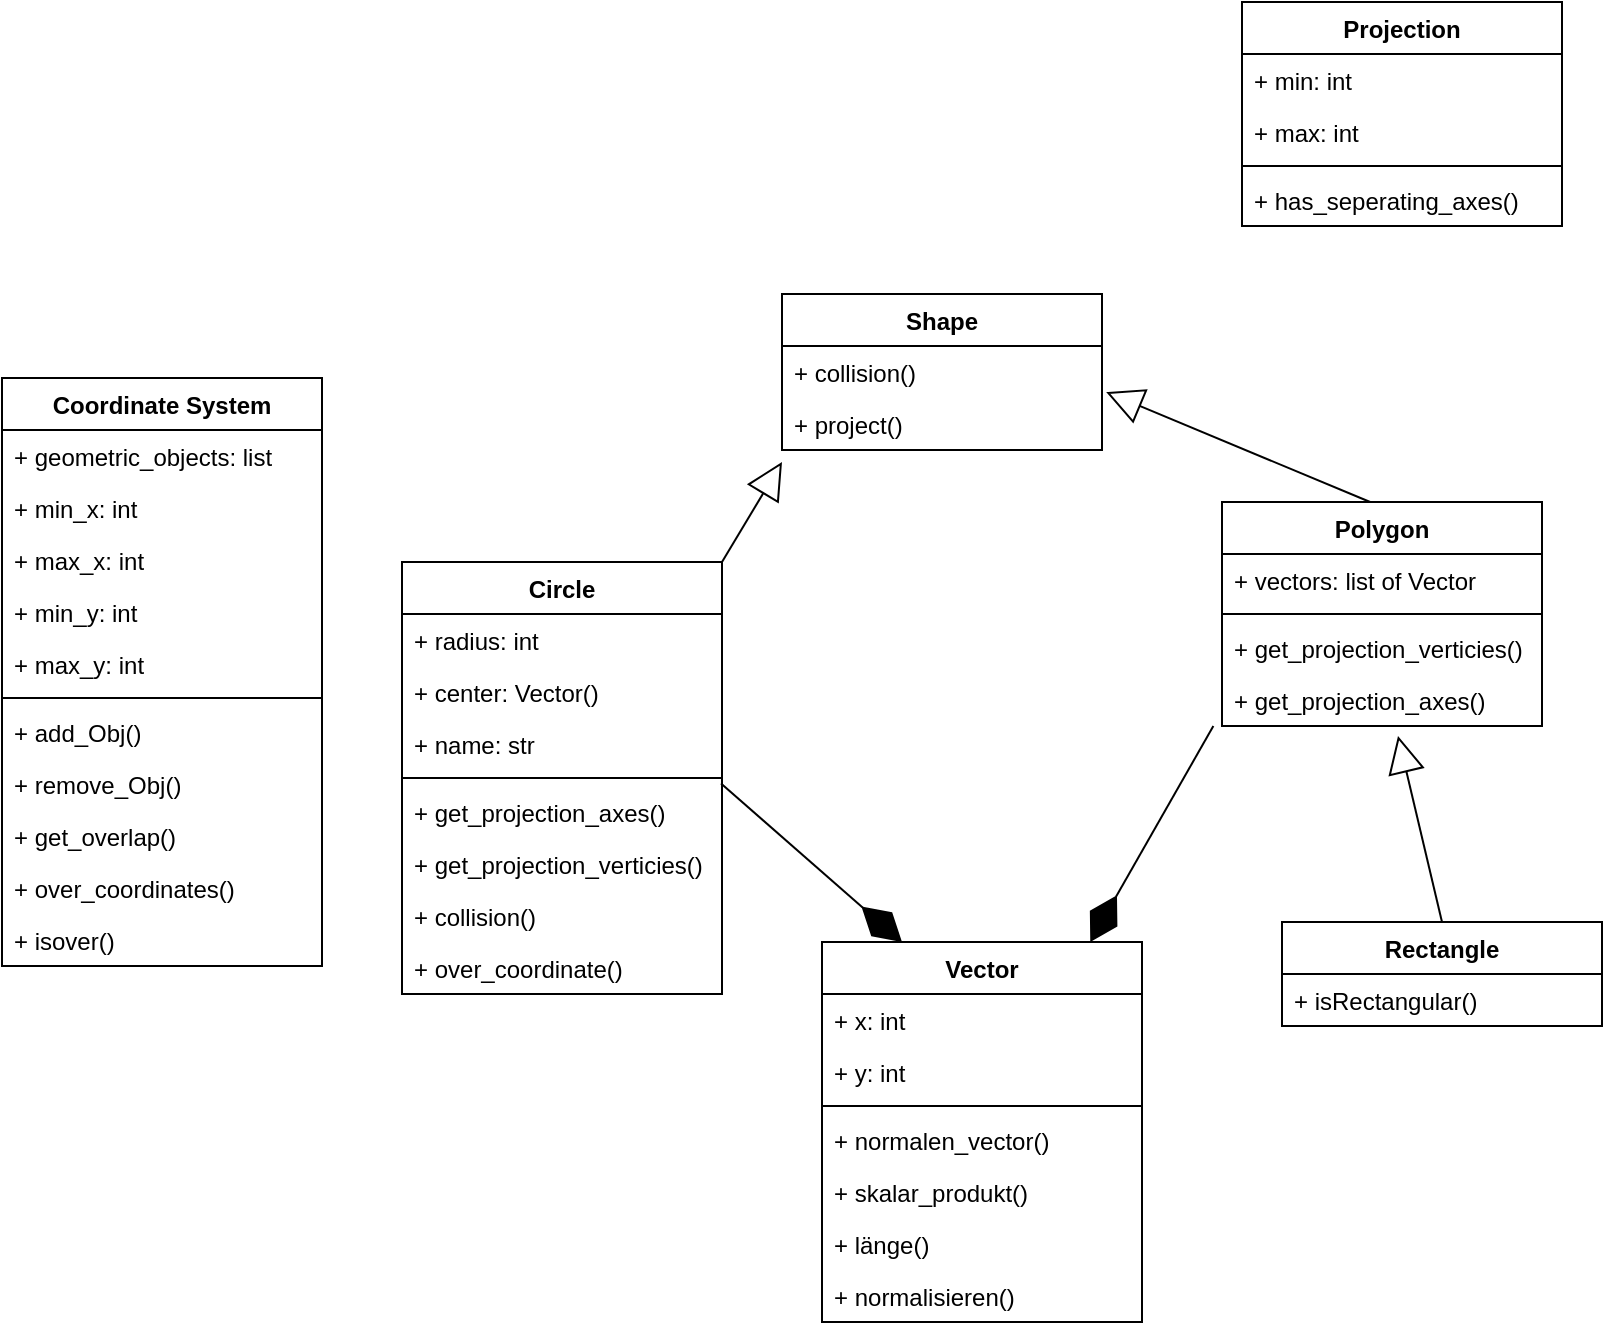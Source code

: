 <mxfile version="20.8.5" type="device"><diagram id="fFzcmTkqfuvZxR9Li3QF" name="Page-1"><mxGraphModel dx="993" dy="488" grid="1" gridSize="10" guides="1" tooltips="1" connect="1" arrows="1" fold="1" page="1" pageScale="1" pageWidth="850" pageHeight="1100" math="0" shadow="0"><root><mxCell id="0"/><mxCell id="1" parent="0"/><mxCell id="L7t41R3XYdIc8wq55lKc-19" value="Vector" style="swimlane;fontStyle=1;align=center;verticalAlign=top;childLayout=stackLayout;horizontal=1;startSize=26;horizontalStack=0;resizeParent=1;resizeParentMax=0;resizeLast=0;collapsible=1;marginBottom=0;" vertex="1" parent="1"><mxGeometry x="440" y="490" width="160" height="190" as="geometry"/></mxCell><mxCell id="L7t41R3XYdIc8wq55lKc-20" value="+ x: int" style="text;strokeColor=none;fillColor=none;align=left;verticalAlign=top;spacingLeft=4;spacingRight=4;overflow=hidden;rotatable=0;points=[[0,0.5],[1,0.5]];portConstraint=eastwest;" vertex="1" parent="L7t41R3XYdIc8wq55lKc-19"><mxGeometry y="26" width="160" height="26" as="geometry"/></mxCell><mxCell id="L7t41R3XYdIc8wq55lKc-22" value="+ y: int" style="text;strokeColor=none;fillColor=none;align=left;verticalAlign=top;spacingLeft=4;spacingRight=4;overflow=hidden;rotatable=0;points=[[0,0.5],[1,0.5]];portConstraint=eastwest;" vertex="1" parent="L7t41R3XYdIc8wq55lKc-19"><mxGeometry y="52" width="160" height="26" as="geometry"/></mxCell><mxCell id="L7t41R3XYdIc8wq55lKc-21" value="" style="line;strokeWidth=1;fillColor=none;align=left;verticalAlign=middle;spacingTop=-1;spacingLeft=3;spacingRight=3;rotatable=0;labelPosition=right;points=[];portConstraint=eastwest;strokeColor=inherit;" vertex="1" parent="L7t41R3XYdIc8wq55lKc-19"><mxGeometry y="78" width="160" height="8" as="geometry"/></mxCell><mxCell id="L7t41R3XYdIc8wq55lKc-67" value="+ normalen_vector()&#xA;" style="text;strokeColor=none;fillColor=none;align=left;verticalAlign=top;spacingLeft=4;spacingRight=4;overflow=hidden;rotatable=0;points=[[0,0.5],[1,0.5]];portConstraint=eastwest;" vertex="1" parent="L7t41R3XYdIc8wq55lKc-19"><mxGeometry y="86" width="160" height="26" as="geometry"/></mxCell><mxCell id="L7t41R3XYdIc8wq55lKc-70" value="+ skalar_produkt()" style="text;strokeColor=none;fillColor=none;align=left;verticalAlign=top;spacingLeft=4;spacingRight=4;overflow=hidden;rotatable=0;points=[[0,0.5],[1,0.5]];portConstraint=eastwest;" vertex="1" parent="L7t41R3XYdIc8wq55lKc-19"><mxGeometry y="112" width="160" height="26" as="geometry"/></mxCell><mxCell id="L7t41R3XYdIc8wq55lKc-71" value="+ länge()" style="text;strokeColor=none;fillColor=none;align=left;verticalAlign=top;spacingLeft=4;spacingRight=4;overflow=hidden;rotatable=0;points=[[0,0.5],[1,0.5]];portConstraint=eastwest;" vertex="1" parent="L7t41R3XYdIc8wq55lKc-19"><mxGeometry y="138" width="160" height="26" as="geometry"/></mxCell><mxCell id="L7t41R3XYdIc8wq55lKc-72" value="+ normalisieren()" style="text;strokeColor=none;fillColor=none;align=left;verticalAlign=top;spacingLeft=4;spacingRight=4;overflow=hidden;rotatable=0;points=[[0,0.5],[1,0.5]];portConstraint=eastwest;" vertex="1" parent="L7t41R3XYdIc8wq55lKc-19"><mxGeometry y="164" width="160" height="26" as="geometry"/></mxCell><mxCell id="L7t41R3XYdIc8wq55lKc-23" value="Coordinate System" style="swimlane;fontStyle=1;align=center;verticalAlign=top;childLayout=stackLayout;horizontal=1;startSize=26;horizontalStack=0;resizeParent=1;resizeParentMax=0;resizeLast=0;collapsible=1;marginBottom=0;" vertex="1" parent="1"><mxGeometry x="30" y="208" width="160" height="294" as="geometry"/></mxCell><mxCell id="L7t41R3XYdIc8wq55lKc-24" value="+ geometric_objects: list" style="text;strokeColor=none;fillColor=none;align=left;verticalAlign=top;spacingLeft=4;spacingRight=4;overflow=hidden;rotatable=0;points=[[0,0.5],[1,0.5]];portConstraint=eastwest;" vertex="1" parent="L7t41R3XYdIc8wq55lKc-23"><mxGeometry y="26" width="160" height="26" as="geometry"/></mxCell><mxCell id="L7t41R3XYdIc8wq55lKc-26" value="+ min_x: int" style="text;strokeColor=none;fillColor=none;align=left;verticalAlign=top;spacingLeft=4;spacingRight=4;overflow=hidden;rotatable=0;points=[[0,0.5],[1,0.5]];portConstraint=eastwest;" vertex="1" parent="L7t41R3XYdIc8wq55lKc-23"><mxGeometry y="52" width="160" height="26" as="geometry"/></mxCell><mxCell id="L7t41R3XYdIc8wq55lKc-90" value="+ max_x: int" style="text;strokeColor=none;fillColor=none;align=left;verticalAlign=top;spacingLeft=4;spacingRight=4;overflow=hidden;rotatable=0;points=[[0,0.5],[1,0.5]];portConstraint=eastwest;" vertex="1" parent="L7t41R3XYdIc8wq55lKc-23"><mxGeometry y="78" width="160" height="26" as="geometry"/></mxCell><mxCell id="L7t41R3XYdIc8wq55lKc-92" value="+ min_y: int" style="text;strokeColor=none;fillColor=none;align=left;verticalAlign=top;spacingLeft=4;spacingRight=4;overflow=hidden;rotatable=0;points=[[0,0.5],[1,0.5]];portConstraint=eastwest;" vertex="1" parent="L7t41R3XYdIc8wq55lKc-23"><mxGeometry y="104" width="160" height="26" as="geometry"/></mxCell><mxCell id="L7t41R3XYdIc8wq55lKc-94" value="+ max_y: int" style="text;strokeColor=none;fillColor=none;align=left;verticalAlign=top;spacingLeft=4;spacingRight=4;overflow=hidden;rotatable=0;points=[[0,0.5],[1,0.5]];portConstraint=eastwest;" vertex="1" parent="L7t41R3XYdIc8wq55lKc-23"><mxGeometry y="130" width="160" height="26" as="geometry"/></mxCell><mxCell id="L7t41R3XYdIc8wq55lKc-25" value="" style="line;strokeWidth=1;fillColor=none;align=left;verticalAlign=middle;spacingTop=-1;spacingLeft=3;spacingRight=3;rotatable=0;labelPosition=right;points=[];portConstraint=eastwest;strokeColor=inherit;" vertex="1" parent="L7t41R3XYdIc8wq55lKc-23"><mxGeometry y="156" width="160" height="8" as="geometry"/></mxCell><mxCell id="L7t41R3XYdIc8wq55lKc-95" value="+ add_Obj()" style="text;strokeColor=none;fillColor=none;align=left;verticalAlign=top;spacingLeft=4;spacingRight=4;overflow=hidden;rotatable=0;points=[[0,0.5],[1,0.5]];portConstraint=eastwest;" vertex="1" parent="L7t41R3XYdIc8wq55lKc-23"><mxGeometry y="164" width="160" height="26" as="geometry"/></mxCell><mxCell id="L7t41R3XYdIc8wq55lKc-96" value="+ remove_Obj()" style="text;strokeColor=none;fillColor=none;align=left;verticalAlign=top;spacingLeft=4;spacingRight=4;overflow=hidden;rotatable=0;points=[[0,0.5],[1,0.5]];portConstraint=eastwest;" vertex="1" parent="L7t41R3XYdIc8wq55lKc-23"><mxGeometry y="190" width="160" height="26" as="geometry"/></mxCell><mxCell id="L7t41R3XYdIc8wq55lKc-97" value="+ get_overlap()" style="text;strokeColor=none;fillColor=none;align=left;verticalAlign=top;spacingLeft=4;spacingRight=4;overflow=hidden;rotatable=0;points=[[0,0.5],[1,0.5]];portConstraint=eastwest;" vertex="1" parent="L7t41R3XYdIc8wq55lKc-23"><mxGeometry y="216" width="160" height="26" as="geometry"/></mxCell><mxCell id="L7t41R3XYdIc8wq55lKc-98" value="+ over_coordinates()" style="text;strokeColor=none;fillColor=none;align=left;verticalAlign=top;spacingLeft=4;spacingRight=4;overflow=hidden;rotatable=0;points=[[0,0.5],[1,0.5]];portConstraint=eastwest;" vertex="1" parent="L7t41R3XYdIc8wq55lKc-23"><mxGeometry y="242" width="160" height="26" as="geometry"/></mxCell><mxCell id="L7t41R3XYdIc8wq55lKc-99" value="+ isover()" style="text;strokeColor=none;fillColor=none;align=left;verticalAlign=top;spacingLeft=4;spacingRight=4;overflow=hidden;rotatable=0;points=[[0,0.5],[1,0.5]];portConstraint=eastwest;" vertex="1" parent="L7t41R3XYdIc8wq55lKc-23"><mxGeometry y="268" width="160" height="26" as="geometry"/></mxCell><mxCell id="L7t41R3XYdIc8wq55lKc-27" value="Shape" style="swimlane;fontStyle=1;align=center;verticalAlign=top;childLayout=stackLayout;horizontal=1;startSize=26;horizontalStack=0;resizeParent=1;resizeParentMax=0;resizeLast=0;collapsible=1;marginBottom=0;" vertex="1" parent="1"><mxGeometry x="420" y="166" width="160" height="78" as="geometry"/></mxCell><mxCell id="L7t41R3XYdIc8wq55lKc-30" value="+ collision()" style="text;strokeColor=none;fillColor=none;align=left;verticalAlign=top;spacingLeft=4;spacingRight=4;overflow=hidden;rotatable=0;points=[[0,0.5],[1,0.5]];portConstraint=eastwest;" vertex="1" parent="L7t41R3XYdIc8wq55lKc-27"><mxGeometry y="26" width="160" height="26" as="geometry"/></mxCell><mxCell id="L7t41R3XYdIc8wq55lKc-88" value="+ project()" style="text;strokeColor=none;fillColor=none;align=left;verticalAlign=top;spacingLeft=4;spacingRight=4;overflow=hidden;rotatable=0;points=[[0,0.5],[1,0.5]];portConstraint=eastwest;" vertex="1" parent="L7t41R3XYdIc8wq55lKc-27"><mxGeometry y="52" width="160" height="26" as="geometry"/></mxCell><mxCell id="L7t41R3XYdIc8wq55lKc-31" value="Polygon" style="swimlane;fontStyle=1;align=center;verticalAlign=top;childLayout=stackLayout;horizontal=1;startSize=26;horizontalStack=0;resizeParent=1;resizeParentMax=0;resizeLast=0;collapsible=1;marginBottom=0;" vertex="1" parent="1"><mxGeometry x="640" y="270" width="160" height="112" as="geometry"/></mxCell><mxCell id="L7t41R3XYdIc8wq55lKc-32" value="+ vectors: list of Vector" style="text;strokeColor=none;fillColor=none;align=left;verticalAlign=top;spacingLeft=4;spacingRight=4;overflow=hidden;rotatable=0;points=[[0,0.5],[1,0.5]];portConstraint=eastwest;" vertex="1" parent="L7t41R3XYdIc8wq55lKc-31"><mxGeometry y="26" width="160" height="26" as="geometry"/></mxCell><mxCell id="L7t41R3XYdIc8wq55lKc-33" value="" style="line;strokeWidth=1;fillColor=none;align=left;verticalAlign=middle;spacingTop=-1;spacingLeft=3;spacingRight=3;rotatable=0;labelPosition=right;points=[];portConstraint=eastwest;strokeColor=inherit;" vertex="1" parent="L7t41R3XYdIc8wq55lKc-31"><mxGeometry y="52" width="160" height="8" as="geometry"/></mxCell><mxCell id="L7t41R3XYdIc8wq55lKc-34" value="+ get_projection_verticies()" style="text;strokeColor=none;fillColor=none;align=left;verticalAlign=top;spacingLeft=4;spacingRight=4;overflow=hidden;rotatable=0;points=[[0,0.5],[1,0.5]];portConstraint=eastwest;" vertex="1" parent="L7t41R3XYdIc8wq55lKc-31"><mxGeometry y="60" width="160" height="26" as="geometry"/></mxCell><mxCell id="L7t41R3XYdIc8wq55lKc-82" value="+ get_projection_axes()" style="text;strokeColor=none;fillColor=none;align=left;verticalAlign=top;spacingLeft=4;spacingRight=4;overflow=hidden;rotatable=0;points=[[0,0.5],[1,0.5]];portConstraint=eastwest;" vertex="1" parent="L7t41R3XYdIc8wq55lKc-31"><mxGeometry y="86" width="160" height="26" as="geometry"/></mxCell><mxCell id="L7t41R3XYdIc8wq55lKc-35" value="Rectangle" style="swimlane;fontStyle=1;align=center;verticalAlign=top;childLayout=stackLayout;horizontal=1;startSize=26;horizontalStack=0;resizeParent=1;resizeParentMax=0;resizeLast=0;collapsible=1;marginBottom=0;" vertex="1" parent="1"><mxGeometry x="670" y="480" width="160" height="52" as="geometry"/></mxCell><mxCell id="L7t41R3XYdIc8wq55lKc-38" value="+ isRectangular()" style="text;strokeColor=none;fillColor=none;align=left;verticalAlign=top;spacingLeft=4;spacingRight=4;overflow=hidden;rotatable=0;points=[[0,0.5],[1,0.5]];portConstraint=eastwest;" vertex="1" parent="L7t41R3XYdIc8wq55lKc-35"><mxGeometry y="26" width="160" height="26" as="geometry"/></mxCell><mxCell id="L7t41R3XYdIc8wq55lKc-39" value="Circle" style="swimlane;fontStyle=1;align=center;verticalAlign=top;childLayout=stackLayout;horizontal=1;startSize=26;horizontalStack=0;resizeParent=1;resizeParentMax=0;resizeLast=0;collapsible=1;marginBottom=0;" vertex="1" parent="1"><mxGeometry x="230" y="300" width="160" height="216" as="geometry"/></mxCell><mxCell id="L7t41R3XYdIc8wq55lKc-73" value="+ radius: int" style="text;strokeColor=none;fillColor=none;align=left;verticalAlign=top;spacingLeft=4;spacingRight=4;overflow=hidden;rotatable=0;points=[[0,0.5],[1,0.5]];portConstraint=eastwest;" vertex="1" parent="L7t41R3XYdIc8wq55lKc-39"><mxGeometry y="26" width="160" height="26" as="geometry"/></mxCell><mxCell id="L7t41R3XYdIc8wq55lKc-42" value="+ center: Vector()" style="text;strokeColor=none;fillColor=none;align=left;verticalAlign=top;spacingLeft=4;spacingRight=4;overflow=hidden;rotatable=0;points=[[0,0.5],[1,0.5]];portConstraint=eastwest;" vertex="1" parent="L7t41R3XYdIc8wq55lKc-39"><mxGeometry y="52" width="160" height="26" as="geometry"/></mxCell><mxCell id="L7t41R3XYdIc8wq55lKc-85" value="+ name: str" style="text;strokeColor=none;fillColor=none;align=left;verticalAlign=top;spacingLeft=4;spacingRight=4;overflow=hidden;rotatable=0;points=[[0,0.5],[1,0.5]];portConstraint=eastwest;" vertex="1" parent="L7t41R3XYdIc8wq55lKc-39"><mxGeometry y="78" width="160" height="26" as="geometry"/></mxCell><mxCell id="L7t41R3XYdIc8wq55lKc-41" value="" style="line;strokeWidth=1;fillColor=none;align=left;verticalAlign=middle;spacingTop=-1;spacingLeft=3;spacingRight=3;rotatable=0;labelPosition=right;points=[];portConstraint=eastwest;strokeColor=inherit;" vertex="1" parent="L7t41R3XYdIc8wq55lKc-39"><mxGeometry y="104" width="160" height="8" as="geometry"/></mxCell><mxCell id="L7t41R3XYdIc8wq55lKc-77" value="+ get_projection_axes()" style="text;strokeColor=none;fillColor=none;align=left;verticalAlign=top;spacingLeft=4;spacingRight=4;overflow=hidden;rotatable=0;points=[[0,0.5],[1,0.5]];portConstraint=eastwest;" vertex="1" parent="L7t41R3XYdIc8wq55lKc-39"><mxGeometry y="112" width="160" height="26" as="geometry"/></mxCell><mxCell id="L7t41R3XYdIc8wq55lKc-74" value="+ get_projection_verticies()" style="text;strokeColor=none;fillColor=none;align=left;verticalAlign=top;spacingLeft=4;spacingRight=4;overflow=hidden;rotatable=0;points=[[0,0.5],[1,0.5]];portConstraint=eastwest;" vertex="1" parent="L7t41R3XYdIc8wq55lKc-39"><mxGeometry y="138" width="160" height="26" as="geometry"/></mxCell><mxCell id="L7t41R3XYdIc8wq55lKc-75" value="+ collision()" style="text;strokeColor=none;fillColor=none;align=left;verticalAlign=top;spacingLeft=4;spacingRight=4;overflow=hidden;rotatable=0;points=[[0,0.5],[1,0.5]];portConstraint=eastwest;" vertex="1" parent="L7t41R3XYdIc8wq55lKc-39"><mxGeometry y="164" width="160" height="26" as="geometry"/></mxCell><mxCell id="L7t41R3XYdIc8wq55lKc-76" value="+ over_coordinate()" style="text;strokeColor=none;fillColor=none;align=left;verticalAlign=top;spacingLeft=4;spacingRight=4;overflow=hidden;rotatable=0;points=[[0,0.5],[1,0.5]];portConstraint=eastwest;" vertex="1" parent="L7t41R3XYdIc8wq55lKc-39"><mxGeometry y="190" width="160" height="26" as="geometry"/></mxCell><mxCell id="L7t41R3XYdIc8wq55lKc-43" value="Projection" style="swimlane;fontStyle=1;align=center;verticalAlign=top;childLayout=stackLayout;horizontal=1;startSize=26;horizontalStack=0;resizeParent=1;resizeParentMax=0;resizeLast=0;collapsible=1;marginBottom=0;" vertex="1" parent="1"><mxGeometry x="650" y="20" width="160" height="112" as="geometry"/></mxCell><mxCell id="L7t41R3XYdIc8wq55lKc-44" value="+ min: int" style="text;strokeColor=none;fillColor=none;align=left;verticalAlign=top;spacingLeft=4;spacingRight=4;overflow=hidden;rotatable=0;points=[[0,0.5],[1,0.5]];portConstraint=eastwest;" vertex="1" parent="L7t41R3XYdIc8wq55lKc-43"><mxGeometry y="26" width="160" height="26" as="geometry"/></mxCell><mxCell id="L7t41R3XYdIc8wq55lKc-46" value="+ max: int" style="text;strokeColor=none;fillColor=none;align=left;verticalAlign=top;spacingLeft=4;spacingRight=4;overflow=hidden;rotatable=0;points=[[0,0.5],[1,0.5]];portConstraint=eastwest;" vertex="1" parent="L7t41R3XYdIc8wq55lKc-43"><mxGeometry y="52" width="160" height="26" as="geometry"/></mxCell><mxCell id="L7t41R3XYdIc8wq55lKc-45" value="" style="line;strokeWidth=1;fillColor=none;align=left;verticalAlign=middle;spacingTop=-1;spacingLeft=3;spacingRight=3;rotatable=0;labelPosition=right;points=[];portConstraint=eastwest;strokeColor=inherit;" vertex="1" parent="L7t41R3XYdIc8wq55lKc-43"><mxGeometry y="78" width="160" height="8" as="geometry"/></mxCell><mxCell id="L7t41R3XYdIc8wq55lKc-100" value="+ has_seperating_axes()" style="text;strokeColor=none;fillColor=none;align=left;verticalAlign=top;spacingLeft=4;spacingRight=4;overflow=hidden;rotatable=0;points=[[0,0.5],[1,0.5]];portConstraint=eastwest;" vertex="1" parent="L7t41R3XYdIc8wq55lKc-43"><mxGeometry y="86" width="160" height="26" as="geometry"/></mxCell><mxCell id="L7t41R3XYdIc8wq55lKc-48" value="" style="endArrow=block;endSize=16;endFill=0;html=1;rounded=0;exitX=1;exitY=0;exitDx=0;exitDy=0;" edge="1" parent="1" source="L7t41R3XYdIc8wq55lKc-39"><mxGeometry width="160" relative="1" as="geometry"><mxPoint x="190" y="240" as="sourcePoint"/><mxPoint x="420" y="250" as="targetPoint"/></mxGeometry></mxCell><mxCell id="L7t41R3XYdIc8wq55lKc-49" value="" style="endArrow=block;endSize=16;endFill=0;html=1;rounded=0;exitX=0.5;exitY=0;exitDx=0;exitDy=0;entryX=0.55;entryY=1.192;entryDx=0;entryDy=0;entryPerimeter=0;" edge="1" parent="1" source="L7t41R3XYdIc8wq55lKc-35" target="L7t41R3XYdIc8wq55lKc-82"><mxGeometry width="160" relative="1" as="geometry"><mxPoint x="451.92" y="335.958" as="sourcePoint"/><mxPoint x="580.0" y="270" as="targetPoint"/></mxGeometry></mxCell><mxCell id="L7t41R3XYdIc8wq55lKc-50" value="" style="endArrow=block;endSize=16;endFill=0;html=1;rounded=0;entryX=1.013;entryY=0.885;entryDx=0;entryDy=0;entryPerimeter=0;exitX=0.463;exitY=0;exitDx=0;exitDy=0;exitPerimeter=0;" edge="1" parent="1" source="L7t41R3XYdIc8wq55lKc-31"><mxGeometry x="-1" y="-100" width="160" relative="1" as="geometry"><mxPoint x="250" y="450" as="sourcePoint"/><mxPoint x="582.08" y="215.01" as="targetPoint"/><mxPoint as="offset"/></mxGeometry></mxCell><mxCell id="L7t41R3XYdIc8wq55lKc-101" value="" style="endArrow=diamondThin;endFill=1;endSize=24;html=1;rounded=0;exitX=0.997;exitY=-0.048;exitDx=0;exitDy=0;exitPerimeter=0;entryX=0.25;entryY=0;entryDx=0;entryDy=0;" edge="1" parent="1" source="L7t41R3XYdIc8wq55lKc-77" target="L7t41R3XYdIc8wq55lKc-19"><mxGeometry width="160" relative="1" as="geometry"><mxPoint x="420" y="430" as="sourcePoint"/><mxPoint x="580" y="430" as="targetPoint"/></mxGeometry></mxCell><mxCell id="L7t41R3XYdIc8wq55lKc-102" value="" style="endArrow=diamondThin;endFill=1;endSize=24;html=1;rounded=0;exitX=-0.027;exitY=1;exitDx=0;exitDy=0;exitPerimeter=0;" edge="1" parent="1" source="L7t41R3XYdIc8wq55lKc-82" target="L7t41R3XYdIc8wq55lKc-19"><mxGeometry width="160" relative="1" as="geometry"><mxPoint x="399.52" y="420.752" as="sourcePoint"/><mxPoint x="490" y="500.0" as="targetPoint"/></mxGeometry></mxCell></root></mxGraphModel></diagram></mxfile>